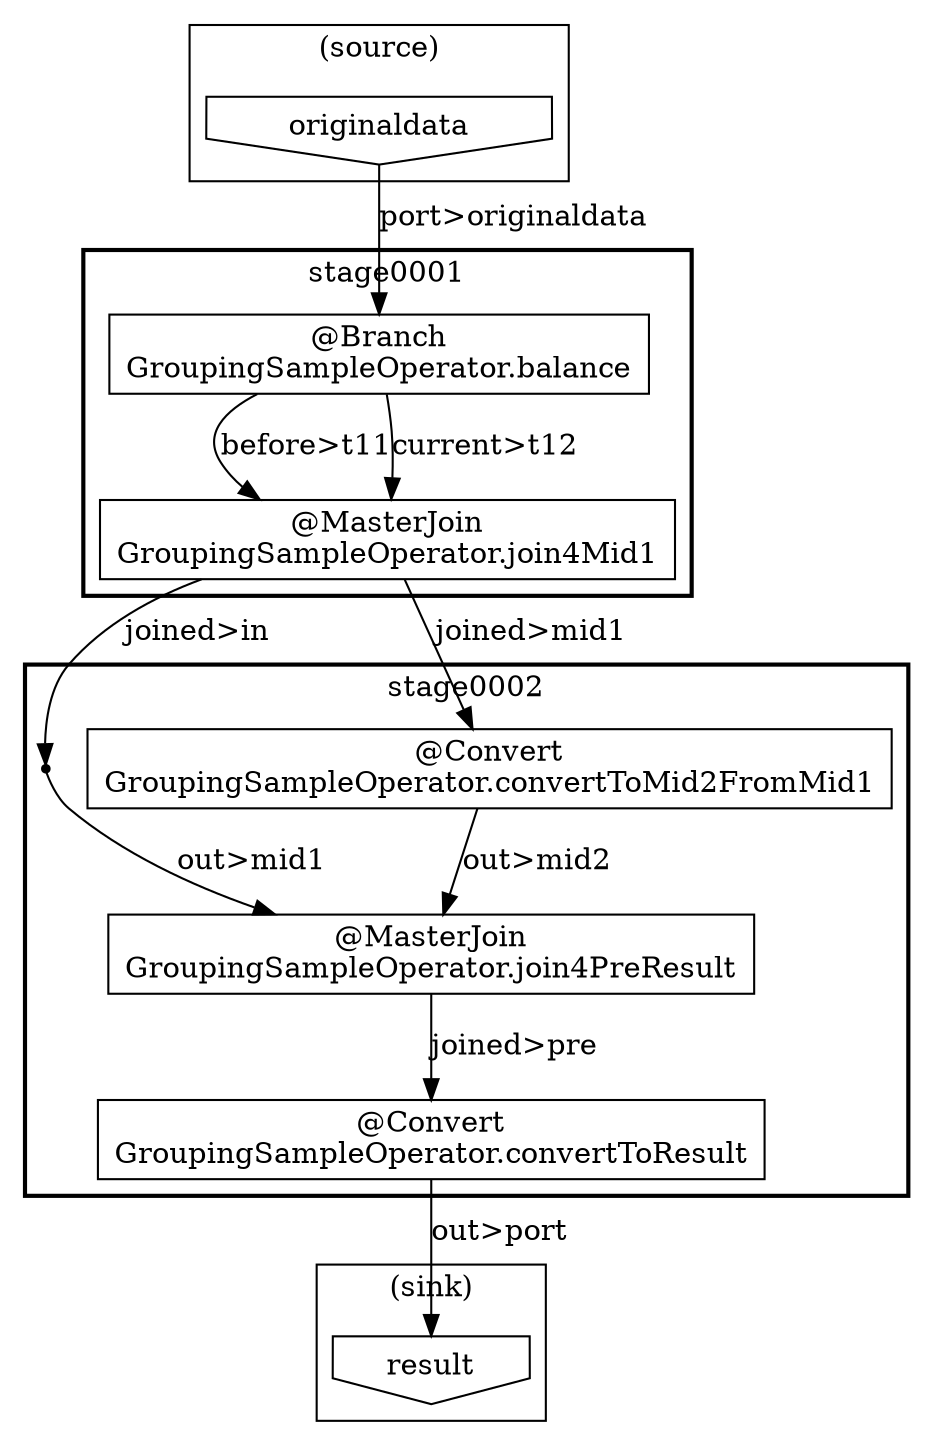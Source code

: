 digraph {
    subgraph "cluster_7d072cfe-c0a4-4a32-a746-40ea6d54c876" {
        label = "(sink)";
        "9be6ade8-f621-4d3f-94ae-a63b6ca068e0" [shape=invhouse, label="result"];
    }
    subgraph "cluster_c879afa6-a437-4256-8aa1-f3d8d0f17311" {
        label = "(source)";
        "d8ebaeed-ad52-4dfa-9fae-0848a459d383" [shape=invhouse, label="originaldata"];
    }
    subgraph "cluster_37cfe31c-0fd0-43ac-940b-fa52390710a6" {
        label = "stage0001";
        style = bold;
        "57fd68b3-e476-43f5-a444-de92ca87e61f" [shape=box, label="@MasterJoin\nGroupingSampleOperator.join4Mid1"];
        "fb801248-f919-4345-93d1-cfb1b82bc698" [shape=box, label="@Branch\nGroupingSampleOperator.balance"];
    }
    subgraph "cluster_b9701144-2559-45eb-baeb-c3c53440ccbf" {
        label = "stage0002";
        style = bold;
        "0fb20294-5747-4dd7-998e-bb9047dc5bd9" [shape=box, label="@MasterJoin\nGroupingSampleOperator.join4PreResult"];
        "4e56d1fc-c595-4c99-9338-e18b248977a8" [shape=box, label="@Convert\nGroupingSampleOperator.convertToResult"];
        "408b3761-bf1e-4b73-a1e9-1107b04043bd" [shape=point];
        "66659a30-8d3b-434a-b5b0-b48f00f0eecd" [shape=box, label="@Convert\nGroupingSampleOperator.convertToMid2FromMid1"];
    }
    "d8ebaeed-ad52-4dfa-9fae-0848a459d383" -> "fb801248-f919-4345-93d1-cfb1b82bc698" [label="port>originaldata"];
    "57fd68b3-e476-43f5-a444-de92ca87e61f" -> "408b3761-bf1e-4b73-a1e9-1107b04043bd" [label="joined>in"];
    "57fd68b3-e476-43f5-a444-de92ca87e61f" -> "66659a30-8d3b-434a-b5b0-b48f00f0eecd" [label="joined>mid1"];
    "fb801248-f919-4345-93d1-cfb1b82bc698" -> "57fd68b3-e476-43f5-a444-de92ca87e61f" [label="before>t11"];
    "fb801248-f919-4345-93d1-cfb1b82bc698" -> "57fd68b3-e476-43f5-a444-de92ca87e61f" [label="current>t12"];
    "4e56d1fc-c595-4c99-9338-e18b248977a8" -> "9be6ade8-f621-4d3f-94ae-a63b6ca068e0" [label="out>port"];
    "0fb20294-5747-4dd7-998e-bb9047dc5bd9" -> "4e56d1fc-c595-4c99-9338-e18b248977a8" [label="joined>pre"];
    "66659a30-8d3b-434a-b5b0-b48f00f0eecd" -> "0fb20294-5747-4dd7-998e-bb9047dc5bd9" [label="out>mid2"];
    "408b3761-bf1e-4b73-a1e9-1107b04043bd" -> "0fb20294-5747-4dd7-998e-bb9047dc5bd9" [label="out>mid1"];
}
